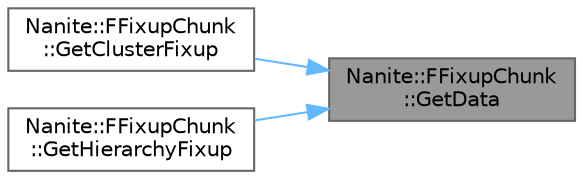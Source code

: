 digraph "Nanite::FFixupChunk::GetData"
{
 // INTERACTIVE_SVG=YES
 // LATEX_PDF_SIZE
  bgcolor="transparent";
  edge [fontname=Helvetica,fontsize=10,labelfontname=Helvetica,labelfontsize=10];
  node [fontname=Helvetica,fontsize=10,shape=box,height=0.2,width=0.4];
  rankdir="RL";
  Node1 [id="Node000001",label="Nanite::FFixupChunk\l::GetData",height=0.2,width=0.4,color="gray40", fillcolor="grey60", style="filled", fontcolor="black",tooltip=" "];
  Node1 -> Node2 [id="edge1_Node000001_Node000002",dir="back",color="steelblue1",style="solid",tooltip=" "];
  Node2 [id="Node000002",label="Nanite::FFixupChunk\l::GetClusterFixup",height=0.2,width=0.4,color="grey40", fillcolor="white", style="filled",URL="$d4/d2e/classNanite_1_1FFixupChunk.html#a6035fbdca885e180b76b16c1870bceb1",tooltip=" "];
  Node1 -> Node3 [id="edge2_Node000001_Node000003",dir="back",color="steelblue1",style="solid",tooltip=" "];
  Node3 [id="Node000003",label="Nanite::FFixupChunk\l::GetHierarchyFixup",height=0.2,width=0.4,color="grey40", fillcolor="white", style="filled",URL="$d4/d2e/classNanite_1_1FFixupChunk.html#af252dbac0b89a7260a20fcbec1efbcf5",tooltip=" "];
}
